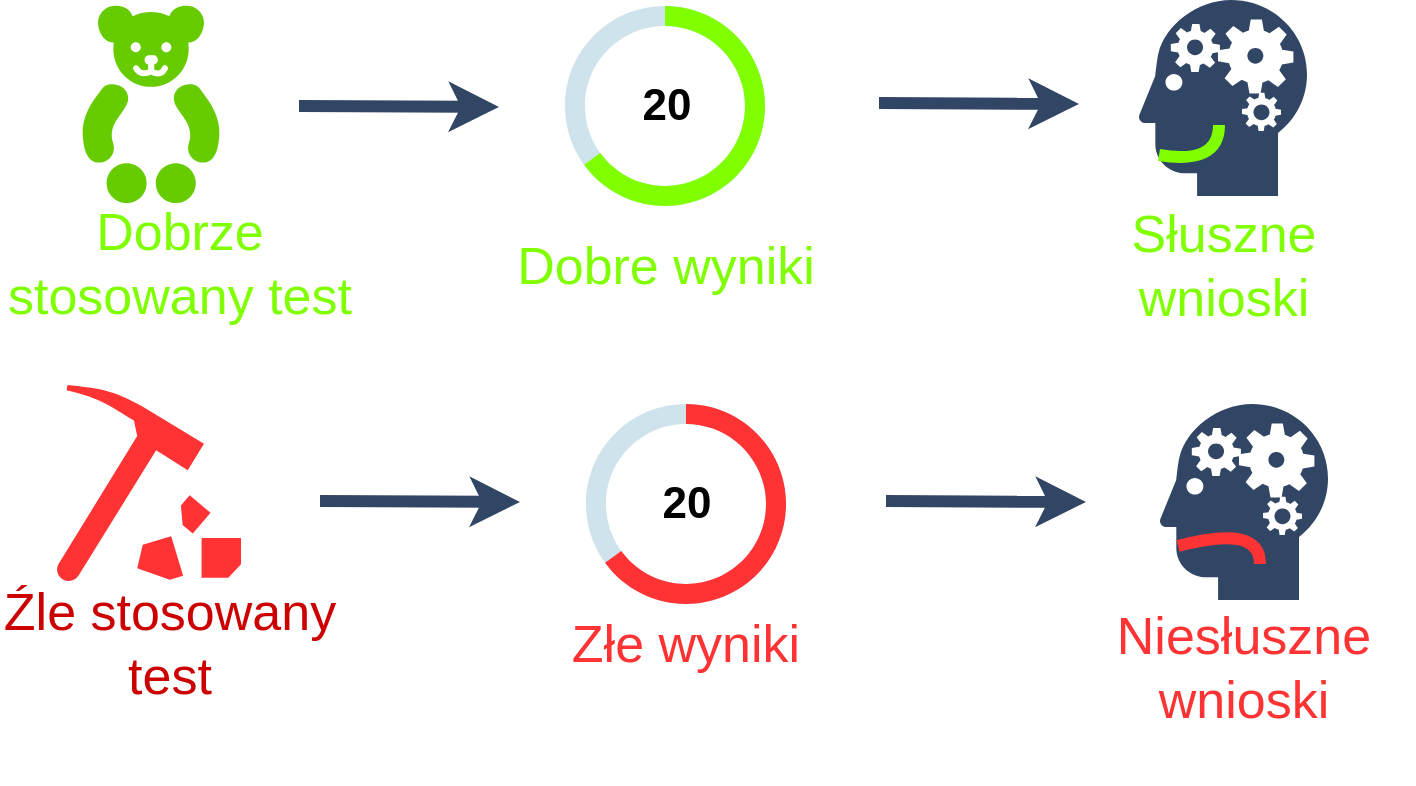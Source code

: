 <mxfile version="12.1.7" type="device" pages="1"><diagram id="CImm3uffyBCdk5WBtQvi" name="Page-1"><mxGraphModel dx="932" dy="600" grid="1" gridSize="10" guides="1" tooltips="1" connect="1" arrows="1" fold="1" page="1" pageScale="1" pageWidth="800" pageHeight="450" math="0" shadow="0"><root><mxCell id="0"/><mxCell id="1" parent="0"/><mxCell id="UU-S2RHuxFeCheLmZpNd-23" value="" style="group" parent="1" vertex="1" connectable="0"><mxGeometry x="74.5" y="30.5" width="630" height="239.5" as="geometry"/></mxCell><mxCell id="UU-S2RHuxFeCheLmZpNd-24" value="" style="shape=mxgraph.signs.animals.teddy_bear;html=1;pointerEvents=1;fillColor=#66CC00;strokeColor=none;verticalLabelPosition=bottom;verticalAlign=top;align=center;fontSize=26;fontColor=#CC0000;" parent="UU-S2RHuxFeCheLmZpNd-23" vertex="1"><mxGeometry x="-33.5" width="69" height="99" as="geometry"/></mxCell><mxCell id="UU-S2RHuxFeCheLmZpNd-21" value="" style="group" parent="UU-S2RHuxFeCheLmZpNd-23" vertex="1" connectable="0"><mxGeometry x="158" y="0.5" width="200" height="190" as="geometry"/></mxCell><mxCell id="UU-S2RHuxFeCheLmZpNd-13" value="" style="verticalLabelPosition=bottom;verticalAlign=top;html=1;shape=mxgraph.basic.donut;dx=10;strokeColor=none;fillColor=#10739E;fontSize=10;fontColor=#000000;align=center;fillOpacity=20;" parent="UU-S2RHuxFeCheLmZpNd-21" vertex="1"><mxGeometry x="50" width="100" height="100" as="geometry"/></mxCell><mxCell id="UU-S2RHuxFeCheLmZpNd-14" value="20" style="verticalLabelPosition=middle;verticalAlign=middle;html=1;shape=mxgraph.basic.partConcEllipse;startAngle=0;endAngle=0.65;arcWidth=0.2;strokeColor=none;fillColor=#80FF00;fontSize=22;fontColor=#000000;align=center;fontStyle=1" parent="UU-S2RHuxFeCheLmZpNd-13" vertex="1"><mxGeometry width="100" height="100" as="geometry"/></mxCell><mxCell id="UU-S2RHuxFeCheLmZpNd-32" value="Dobre wyniki" style="text;html=1;strokeColor=none;fillColor=none;align=center;verticalAlign=middle;whiteSpace=wrap;rounded=0;fontSize=26;fontColor=#80FF00;" parent="UU-S2RHuxFeCheLmZpNd-21" vertex="1"><mxGeometry x="15" y="119.5" width="170" height="20" as="geometry"/></mxCell><mxCell id="UU-S2RHuxFeCheLmZpNd-11" value="" style="shape=mxgraph.signs.healthcare.mental_health;html=1;pointerEvents=1;fillColor=#314564;strokeColor=none;verticalLabelPosition=bottom;verticalAlign=top;align=center;" parent="UU-S2RHuxFeCheLmZpNd-23" vertex="1"><mxGeometry x="495" y="-2.5" width="84" height="98" as="geometry"/></mxCell><mxCell id="UU-S2RHuxFeCheLmZpNd-37" value="" style="curved=1;endArrow=none;html=1;strokeWidth=6;fillColor=#67AB9F;fontSize=26;fontColor=#FF3333;endFill=0;strokeColor=#80FF00;" parent="UU-S2RHuxFeCheLmZpNd-23" edge="1"><mxGeometry width="50" height="50" relative="1" as="geometry"><mxPoint x="505" y="75" as="sourcePoint"/><mxPoint x="535" y="60" as="targetPoint"/><Array as="points"><mxPoint x="535" y="80"/></Array></mxGeometry></mxCell><mxCell id="UU-S2RHuxFeCheLmZpNd-41" value="" style="endArrow=classic;html=1;strokeColor=#314564;strokeWidth=6;fillColor=#67AB9F;fontSize=26;fontColor=#FF3333;" parent="UU-S2RHuxFeCheLmZpNd-23" edge="1"><mxGeometry width="50" height="50" relative="1" as="geometry"><mxPoint x="75" y="50.5" as="sourcePoint"/><mxPoint x="175" y="51" as="targetPoint"/></mxGeometry></mxCell><mxCell id="UU-S2RHuxFeCheLmZpNd-43" value="" style="endArrow=classic;html=1;strokeColor=#314564;strokeWidth=6;fillColor=#67AB9F;fontSize=26;fontColor=#FF3333;" parent="UU-S2RHuxFeCheLmZpNd-23" edge="1"><mxGeometry width="50" height="50" relative="1" as="geometry"><mxPoint x="365" y="49" as="sourcePoint"/><mxPoint x="465" y="49.5" as="targetPoint"/></mxGeometry></mxCell><mxCell id="UU-S2RHuxFeCheLmZpNd-45" value="Słuszne wnioski" style="text;html=1;strokeColor=none;fillColor=none;align=center;verticalAlign=middle;whiteSpace=wrap;rounded=0;fontSize=26;fontColor=#80FF00;" parent="UU-S2RHuxFeCheLmZpNd-23" vertex="1"><mxGeometry x="452" y="120" width="170" height="20" as="geometry"/></mxCell><mxCell id="UU-S2RHuxFeCheLmZpNd-26" value="Źle stosowany test" style="text;html=1;strokeColor=none;fillColor=none;align=center;verticalAlign=middle;whiteSpace=wrap;rounded=0;fontSize=26;fontColor=#CC0000;" parent="1" vertex="1"><mxGeometry y="340" width="170" height="20" as="geometry"/></mxCell><mxCell id="UU-S2RHuxFeCheLmZpNd-27" value="" style="shape=mxgraph.signs.sports.rock_collection;html=1;pointerEvents=1;fillColor=#FF3333;strokeColor=none;verticalLabelPosition=bottom;verticalAlign=top;align=center;fontSize=26;fontColor=#CC0000;" parent="1" vertex="1"><mxGeometry x="28.5" y="220.5" width="92" height="98" as="geometry"/></mxCell><mxCell id="UU-S2RHuxFeCheLmZpNd-28" value="Dobrze stosowany test" style="text;html=1;strokeColor=none;fillColor=none;align=center;verticalAlign=middle;whiteSpace=wrap;rounded=0;fontSize=26;fontColor=#80FF00;" parent="1" vertex="1"><mxGeometry y="150" width="180" height="20" as="geometry"/></mxCell><mxCell id="UU-S2RHuxFeCheLmZpNd-29" value="" style="group" parent="1" vertex="1" connectable="0"><mxGeometry x="243" y="230" width="200" height="190" as="geometry"/></mxCell><mxCell id="UU-S2RHuxFeCheLmZpNd-30" value="" style="verticalLabelPosition=bottom;verticalAlign=top;html=1;shape=mxgraph.basic.donut;dx=10;strokeColor=none;fillColor=#10739E;fontSize=10;fontColor=#000000;align=center;fillOpacity=20;" parent="UU-S2RHuxFeCheLmZpNd-29" vertex="1"><mxGeometry x="50" width="100" height="100" as="geometry"/></mxCell><mxCell id="UU-S2RHuxFeCheLmZpNd-31" value="20" style="verticalLabelPosition=middle;verticalAlign=middle;html=1;shape=mxgraph.basic.partConcEllipse;startAngle=0;endAngle=0.65;arcWidth=0.2;strokeColor=none;fillColor=#FF3333;fontSize=22;fontColor=#000000;align=center;fontStyle=1" parent="UU-S2RHuxFeCheLmZpNd-30" vertex="1"><mxGeometry width="100" height="100" as="geometry"/></mxCell><mxCell id="UU-S2RHuxFeCheLmZpNd-35" value="Złe wyniki" style="text;html=1;strokeColor=none;fillColor=none;align=center;verticalAlign=middle;whiteSpace=wrap;rounded=0;fontSize=26;fontColor=#FF3333;" parent="UU-S2RHuxFeCheLmZpNd-29" vertex="1"><mxGeometry x="15" y="110" width="170" height="20" as="geometry"/></mxCell><mxCell id="UU-S2RHuxFeCheLmZpNd-39" value="" style="shape=mxgraph.signs.healthcare.mental_health;html=1;pointerEvents=1;fillColor=#314564;strokeColor=none;verticalLabelPosition=bottom;verticalAlign=top;align=center;" parent="1" vertex="1"><mxGeometry x="580" y="230" width="84" height="98" as="geometry"/></mxCell><mxCell id="UU-S2RHuxFeCheLmZpNd-40" value="" style="curved=1;endArrow=none;html=1;strokeWidth=6;fillColor=#67AB9F;fontSize=26;fontColor=#FF3333;endFill=0;strokeColor=#FF3333;entryX=0.595;entryY=0.816;entryDx=0;entryDy=0;entryPerimeter=0;" parent="1" target="UU-S2RHuxFeCheLmZpNd-39" edge="1"><mxGeometry width="50" height="50" relative="1" as="geometry"><mxPoint x="589" y="301" as="sourcePoint"/><mxPoint x="630" y="130" as="targetPoint"/><Array as="points"><mxPoint x="630" y="290"/></Array></mxGeometry></mxCell><mxCell id="UU-S2RHuxFeCheLmZpNd-42" value="" style="endArrow=classic;html=1;strokeColor=#314564;strokeWidth=6;fillColor=#67AB9F;fontSize=26;fontColor=#FF3333;" parent="1" edge="1"><mxGeometry width="50" height="50" relative="1" as="geometry"><mxPoint x="160" y="278.5" as="sourcePoint"/><mxPoint x="260" y="279" as="targetPoint"/></mxGeometry></mxCell><mxCell id="UU-S2RHuxFeCheLmZpNd-44" value="" style="endArrow=classic;html=1;strokeColor=#314564;strokeWidth=6;fillColor=#67AB9F;fontSize=26;fontColor=#FF3333;" parent="1" edge="1"><mxGeometry width="50" height="50" relative="1" as="geometry"><mxPoint x="443" y="278.5" as="sourcePoint"/><mxPoint x="543" y="279" as="targetPoint"/></mxGeometry></mxCell><mxCell id="UU-S2RHuxFeCheLmZpNd-47" value="Niesłuszne wnioski" style="text;html=1;strokeColor=none;fillColor=none;align=center;verticalAlign=middle;whiteSpace=wrap;rounded=0;fontSize=26;fontColor=#FF3333;" parent="1" vertex="1"><mxGeometry x="537" y="352" width="170" height="20" as="geometry"/></mxCell></root></mxGraphModel></diagram></mxfile>